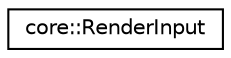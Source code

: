 digraph "Graphical Class Hierarchy"
{
 // LATEX_PDF_SIZE
  edge [fontname="Helvetica",fontsize="10",labelfontname="Helvetica",labelfontsize="10"];
  node [fontname="Helvetica",fontsize="10",shape=record];
  rankdir="LR";
  Node0 [label="core::RenderInput",height=0.2,width=0.4,color="black", fillcolor="white", style="filled",URL="$d0/de9/structcore_1_1RenderInput.html",tooltip=" "];
}
